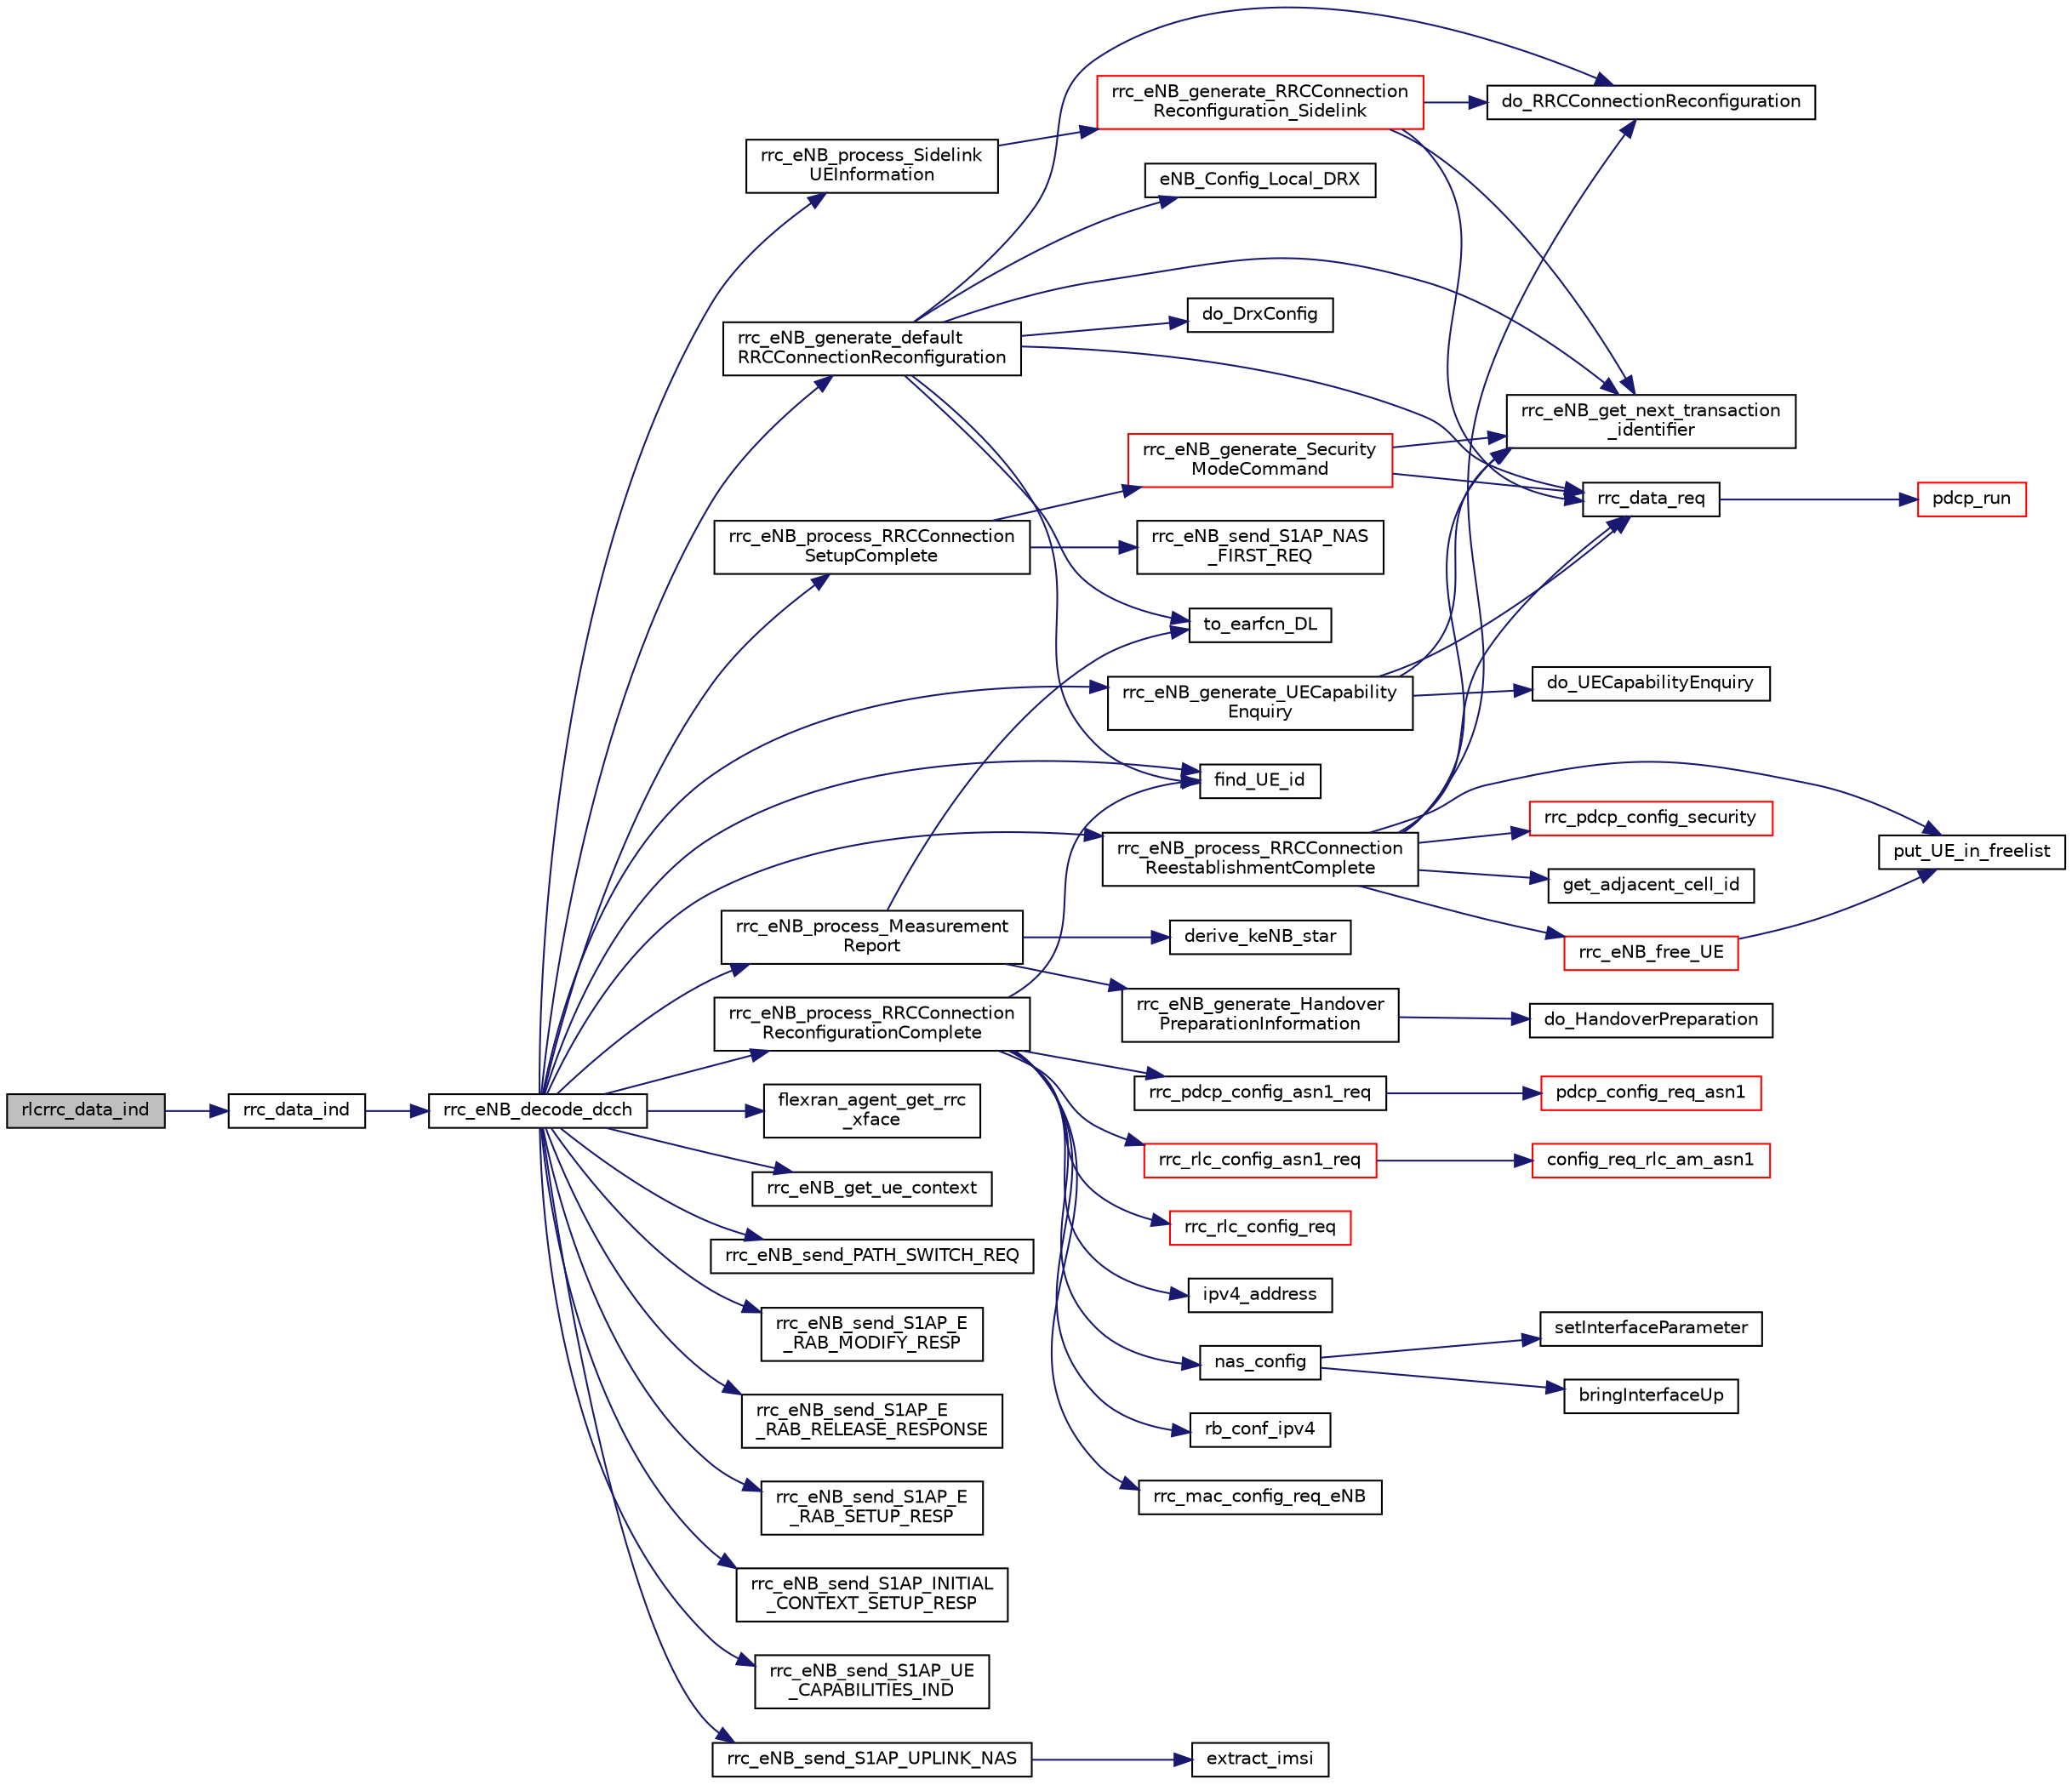 digraph "rlcrrc_data_ind"
{
 // LATEX_PDF_SIZE
  edge [fontname="Helvetica",fontsize="10",labelfontname="Helvetica",labelfontsize="10"];
  node [fontname="Helvetica",fontsize="10",shape=record];
  rankdir="LR";
  Node1 [label="rlcrrc_data_ind",height=0.2,width=0.4,color="black", fillcolor="grey75", style="filled", fontcolor="black",tooltip=" "];
  Node1 -> Node2 [color="midnightblue",fontsize="10",style="solid",fontname="Helvetica"];
  Node2 [label="rrc_data_ind",height=0.2,width=0.4,color="black", fillcolor="white", style="filled",URL="$group____rrc.html#ga992f2e4fa10aead963a6c6766d22f357",tooltip=" "];
  Node2 -> Node3 [color="midnightblue",fontsize="10",style="solid",fontname="Helvetica"];
  Node3 [label="rrc_eNB_decode_dcch",height=0.2,width=0.4,color="black", fillcolor="white", style="filled",URL="$group____rrc.html#ga66d13b97ca325066ff5400bef7518059",tooltip="Entry routine to decode a UL-DCCH-Message. Invokes PER decoder and parses message."];
  Node3 -> Node4 [color="midnightblue",fontsize="10",style="solid",fontname="Helvetica"];
  Node4 [label="find_UE_id",height=0.2,width=0.4,color="black", fillcolor="white", style="filled",URL="$group____mac.html#ga35a30760cd6df3d2fcadef04c55d66ea",tooltip=" "];
  Node3 -> Node5 [color="midnightblue",fontsize="10",style="solid",fontname="Helvetica"];
  Node5 [label="flexran_agent_get_rrc\l_xface",height=0.2,width=0.4,color="black", fillcolor="white", style="filled",URL="$flexran__agent__rrc_8c.html#a81a4b61b62cbd82933fc5e20aed9bd08",tooltip=" "];
  Node3 -> Node6 [color="midnightblue",fontsize="10",style="solid",fontname="Helvetica"];
  Node6 [label="rrc_eNB_generate_default\lRRCConnectionReconfiguration",height=0.2,width=0.4,color="black", fillcolor="white", style="filled",URL="$group____rrc.html#ga67946553723a490fbe78c54ca17464f7",tooltip=" "];
  Node6 -> Node7 [color="midnightblue",fontsize="10",style="solid",fontname="Helvetica"];
  Node7 [label="do_DrxConfig",height=0.2,width=0.4,color="black", fillcolor="white", style="filled",URL="$asn1__msg_8c.html#aa43fb7297078f973e9dfd9d81de7b1e3",tooltip="Generate configuration structure for DRX_Config."];
  Node6 -> Node8 [color="midnightblue",fontsize="10",style="solid",fontname="Helvetica"];
  Node8 [label="do_RRCConnectionReconfiguration",height=0.2,width=0.4,color="black", fillcolor="white", style="filled",URL="$asn1__msg_8c.html#a8dca67993c8c23b1af1ee950213067b6",tooltip="Generate an RRCConnectionReconfiguration DL-DCCH-Message (eNB). This routine configures SRBToAddMod (..."];
  Node6 -> Node9 [color="midnightblue",fontsize="10",style="solid",fontname="Helvetica"];
  Node9 [label="eNB_Config_Local_DRX",height=0.2,width=0.4,color="black", fillcolor="white", style="filled",URL="$group____mac.html#ga443c985dd81a6753c871299e77d1474c",tooltip=" "];
  Node6 -> Node4 [color="midnightblue",fontsize="10",style="solid",fontname="Helvetica"];
  Node6 -> Node10 [color="midnightblue",fontsize="10",style="solid",fontname="Helvetica"];
  Node10 [label="rrc_data_req",height=0.2,width=0.4,color="black", fillcolor="white", style="filled",URL="$group____rrc.html#ga7a82225ee9edf7f022fcb9da999b3bf0",tooltip=" "];
  Node10 -> Node11 [color="midnightblue",fontsize="10",style="solid",fontname="Helvetica"];
  Node11 [label="pdcp_run",height=0.2,width=0.4,color="red", fillcolor="white", style="filled",URL="$group____pdcp.html#gaaf877f8fcf559b90eadcbcc2460ba0ef",tooltip="Runs PDCP entity to let it handle incoming/outgoing SDUs."];
  Node6 -> Node26 [color="midnightblue",fontsize="10",style="solid",fontname="Helvetica"];
  Node26 [label="rrc_eNB_get_next_transaction\l_identifier",height=0.2,width=0.4,color="black", fillcolor="white", style="filled",URL="$group____rrc.html#ga11196274fe93b427294f44875f4018f9",tooltip="Function to get the next transaction identifier."];
  Node6 -> Node27 [color="midnightblue",fontsize="10",style="solid",fontname="Helvetica"];
  Node27 [label="to_earfcn_DL",height=0.2,width=0.4,color="black", fillcolor="white", style="filled",URL="$rrc__eNB_8c.html#ac9220a0d6d7da8f2ee70f93aa42a5277",tooltip=" "];
  Node3 -> Node28 [color="midnightblue",fontsize="10",style="solid",fontname="Helvetica"];
  Node28 [label="rrc_eNB_generate_UECapability\lEnquiry",height=0.2,width=0.4,color="black", fillcolor="white", style="filled",URL="$group____rrc.html#ga9ad7a4d58b2015b8c134931c6b985477",tooltip=" "];
  Node28 -> Node29 [color="midnightblue",fontsize="10",style="solid",fontname="Helvetica"];
  Node29 [label="do_UECapabilityEnquiry",height=0.2,width=0.4,color="black", fillcolor="white", style="filled",URL="$asn1__msg_8c.html#aa49d6fc45b23706fea486a7c442f4d1e",tooltip=" "];
  Node28 -> Node10 [color="midnightblue",fontsize="10",style="solid",fontname="Helvetica"];
  Node28 -> Node26 [color="midnightblue",fontsize="10",style="solid",fontname="Helvetica"];
  Node3 -> Node30 [color="midnightblue",fontsize="10",style="solid",fontname="Helvetica"];
  Node30 [label="rrc_eNB_get_ue_context",height=0.2,width=0.4,color="black", fillcolor="white", style="filled",URL="$rrc__eNB__UE__context_8c.html#a746860031d13c8ab30390dc0e7685e9f",tooltip=" "];
  Node3 -> Node31 [color="midnightblue",fontsize="10",style="solid",fontname="Helvetica"];
  Node31 [label="rrc_eNB_process_Measurement\lReport",height=0.2,width=0.4,color="black", fillcolor="white", style="filled",URL="$group____rrc.html#gade1187547bca8bfe612fb725570ca3fe",tooltip=" "];
  Node31 -> Node32 [color="midnightblue",fontsize="10",style="solid",fontname="Helvetica"];
  Node32 [label="derive_keNB_star",height=0.2,width=0.4,color="black", fillcolor="white", style="filled",URL="$rrc__eNB_8c.html#aec1af281b22c2e3362f160e54ed55f9b",tooltip=" "];
  Node31 -> Node33 [color="midnightblue",fontsize="10",style="solid",fontname="Helvetica"];
  Node33 [label="rrc_eNB_generate_Handover\lPreparationInformation",height=0.2,width=0.4,color="black", fillcolor="white", style="filled",URL="$group____rrc.html#ga7ffb976969c1661e8915f9ff3d252bda",tooltip=" "];
  Node33 -> Node34 [color="midnightblue",fontsize="10",style="solid",fontname="Helvetica"];
  Node34 [label="do_HandoverPreparation",height=0.2,width=0.4,color="black", fillcolor="white", style="filled",URL="$asn1__msg_8c.html#aaf5bb5f4557aaa6f76dd167241b513c4",tooltip=" "];
  Node31 -> Node27 [color="midnightblue",fontsize="10",style="solid",fontname="Helvetica"];
  Node3 -> Node35 [color="midnightblue",fontsize="10",style="solid",fontname="Helvetica"];
  Node35 [label="rrc_eNB_process_RRCConnection\lReconfigurationComplete",height=0.2,width=0.4,color="black", fillcolor="white", style="filled",URL="$group____rrc.html#gacdd3ba288d9ebe21dd993a6536c62e87",tooltip="Process the RRCConnectionReconfigurationComplete based on information coming from UE."];
  Node35 -> Node4 [color="midnightblue",fontsize="10",style="solid",fontname="Helvetica"];
  Node35 -> Node36 [color="midnightblue",fontsize="10",style="solid",fontname="Helvetica"];
  Node36 [label="ipv4_address",height=0.2,width=0.4,color="black", fillcolor="white", style="filled",URL="$nas__config_8h.html#ab3395d5cf9f94c424d4a8a340fe30187",tooltip=" "];
  Node35 -> Node37 [color="midnightblue",fontsize="10",style="solid",fontname="Helvetica"];
  Node37 [label="nas_config",height=0.2,width=0.4,color="black", fillcolor="white", style="filled",URL="$nas__config_8c.html#a207b32fb79c4d143d370055cd440f200",tooltip=" "];
  Node37 -> Node38 [color="midnightblue",fontsize="10",style="solid",fontname="Helvetica"];
  Node38 [label="bringInterfaceUp",height=0.2,width=0.4,color="black", fillcolor="white", style="filled",URL="$nas__config_8c.html#a6617f68f80470eca149d875b10175145",tooltip=" "];
  Node37 -> Node39 [color="midnightblue",fontsize="10",style="solid",fontname="Helvetica"];
  Node39 [label="setInterfaceParameter",height=0.2,width=0.4,color="black", fillcolor="white", style="filled",URL="$nas__config_8c.html#aa4fc84d1d882eec687c51ce2ccd49064",tooltip="This function sets an genneric interface parameter (SIOCSIFADDR, SIOCSIFNETMASK, SIOCSIFBRDADDR,..."];
  Node35 -> Node40 [color="midnightblue",fontsize="10",style="solid",fontname="Helvetica"];
  Node40 [label="rb_conf_ipv4",height=0.2,width=0.4,color="black", fillcolor="white", style="filled",URL="$nas__config_8h.html#a01d9c9d2f030abf1914f0c617a3e7203",tooltip=" "];
  Node35 -> Node41 [color="midnightblue",fontsize="10",style="solid",fontname="Helvetica"];
  Node41 [label="rrc_mac_config_req_eNB",height=0.2,width=0.4,color="black", fillcolor="white", style="filled",URL="$group____mac.html#ga5055ec5da054819bc0c7556b3d687f9d",tooltip="RRC eNB Configuration primitive for PHY/MAC. Allows configuration of PHY/MAC resources based on Syste..."];
  Node35 -> Node42 [color="midnightblue",fontsize="10",style="solid",fontname="Helvetica"];
  Node42 [label="rrc_pdcp_config_asn1_req",height=0.2,width=0.4,color="black", fillcolor="white", style="filled",URL="$group____pdcp.html#ga3e65d0ecf9f1939cbefcffa4f3c05d3f",tooltip=" "];
  Node42 -> Node43 [color="midnightblue",fontsize="10",style="solid",fontname="Helvetica"];
  Node43 [label="pdcp_config_req_asn1",height=0.2,width=0.4,color="red", fillcolor="white", style="filled",URL="$pdcp_8c.html#a10a68f41de0b08f250cfc44ed0844d1e",tooltip=" "];
  Node35 -> Node47 [color="midnightblue",fontsize="10",style="solid",fontname="Helvetica"];
  Node47 [label="rrc_rlc_config_asn1_req",height=0.2,width=0.4,color="red", fillcolor="white", style="filled",URL="$group__em.html#ga7b0216172f78c506c62b8284e78abae6",tooltip=" "];
  Node47 -> Node48 [color="midnightblue",fontsize="10",style="solid",fontname="Helvetica"];
  Node48 [label="config_req_rlc_am_asn1",height=0.2,width=0.4,color="red", fillcolor="white", style="filled",URL="$group__em.html#ga17a0977a663faabfec698e2ea771446f",tooltip=" "];
  Node35 -> Node66 [color="midnightblue",fontsize="10",style="solid",fontname="Helvetica"];
  Node66 [label="rrc_rlc_config_req",height=0.2,width=0.4,color="red", fillcolor="white", style="filled",URL="$group__em.html#ga2f494a81a809addcf8dd3fd74998fd62",tooltip="Function for RRC to configure a Radio Bearer."];
  Node3 -> Node74 [color="midnightblue",fontsize="10",style="solid",fontname="Helvetica"];
  Node74 [label="rrc_eNB_process_RRCConnection\lReestablishmentComplete",height=0.2,width=0.4,color="black", fillcolor="white", style="filled",URL="$rrc__eNB_8c.html#a7b8039144f0bdf14e02e568c03acccf7",tooltip=" "];
  Node74 -> Node8 [color="midnightblue",fontsize="10",style="solid",fontname="Helvetica"];
  Node74 -> Node75 [color="midnightblue",fontsize="10",style="solid",fontname="Helvetica"];
  Node75 [label="get_adjacent_cell_id",height=0.2,width=0.4,color="black", fillcolor="white", style="filled",URL="$asn1__msg_8c.html#a33cf2c218e1987448b6cb32c5fbc33eb",tooltip=" "];
  Node74 -> Node76 [color="midnightblue",fontsize="10",style="solid",fontname="Helvetica"];
  Node76 [label="put_UE_in_freelist",height=0.2,width=0.4,color="black", fillcolor="white", style="filled",URL="$group____rrc.html#ga85bbf4bfcd095a2af54be19f6af58df5",tooltip=" "];
  Node74 -> Node10 [color="midnightblue",fontsize="10",style="solid",fontname="Helvetica"];
  Node74 -> Node77 [color="midnightblue",fontsize="10",style="solid",fontname="Helvetica"];
  Node77 [label="rrc_eNB_free_UE",height=0.2,width=0.4,color="red", fillcolor="white", style="filled",URL="$group____rrc.html#gab87d6440fe65a61888bcf1d215f0f5af",tooltip=" "];
  Node77 -> Node76 [color="midnightblue",fontsize="10",style="solid",fontname="Helvetica"];
  Node74 -> Node26 [color="midnightblue",fontsize="10",style="solid",fontname="Helvetica"];
  Node74 -> Node80 [color="midnightblue",fontsize="10",style="solid",fontname="Helvetica"];
  Node80 [label="rrc_pdcp_config_security",height=0.2,width=0.4,color="red", fillcolor="white", style="filled",URL="$rrc__eNB__S1AP_8c.html#a349fdcdbe23449cfff3368ef00503d8e",tooltip=" "];
  Node3 -> Node81 [color="midnightblue",fontsize="10",style="solid",fontname="Helvetica"];
  Node81 [label="rrc_eNB_process_RRCConnection\lSetupComplete",height=0.2,width=0.4,color="black", fillcolor="white", style="filled",URL="$group____rrc.html#gaf607ff9afd6d79768ad5c387ce3eac15",tooltip="Process the RRCConnectionSetupComplete based on information coming from UE."];
  Node81 -> Node82 [color="midnightblue",fontsize="10",style="solid",fontname="Helvetica"];
  Node82 [label="rrc_eNB_generate_Security\lModeCommand",height=0.2,width=0.4,color="red", fillcolor="white", style="filled",URL="$group____rrc.html#gab647ff866d9859899741a1e5b54393b7",tooltip=" "];
  Node82 -> Node10 [color="midnightblue",fontsize="10",style="solid",fontname="Helvetica"];
  Node82 -> Node26 [color="midnightblue",fontsize="10",style="solid",fontname="Helvetica"];
  Node81 -> Node84 [color="midnightblue",fontsize="10",style="solid",fontname="Helvetica"];
  Node84 [label="rrc_eNB_send_S1AP_NAS\l_FIRST_REQ",height=0.2,width=0.4,color="black", fillcolor="white", style="filled",URL="$rrc__eNB__S1AP_8c.html#a9b51d3151a04946c8bdee648e945d1c9",tooltip=" "];
  Node3 -> Node85 [color="midnightblue",fontsize="10",style="solid",fontname="Helvetica"];
  Node85 [label="rrc_eNB_process_Sidelink\lUEInformation",height=0.2,width=0.4,color="black", fillcolor="white", style="filled",URL="$group____rrc.html#gac9aa5085e82656aacc05018786c7dcb8",tooltip="process the received SidelinkUEInformation message at eNB"];
  Node85 -> Node86 [color="midnightblue",fontsize="10",style="solid",fontname="Helvetica"];
  Node86 [label="rrc_eNB_generate_RRCConnection\lReconfiguration_Sidelink",height=0.2,width=0.4,color="red", fillcolor="white", style="filled",URL="$group____rrc.html#gae893bcdb303e69e25cff0936068b3a6e",tooltip="Generate/decode the RRCConnectionReconfiguration for Sidelink at eNB."];
  Node86 -> Node8 [color="midnightblue",fontsize="10",style="solid",fontname="Helvetica"];
  Node86 -> Node10 [color="midnightblue",fontsize="10",style="solid",fontname="Helvetica"];
  Node86 -> Node26 [color="midnightblue",fontsize="10",style="solid",fontname="Helvetica"];
  Node3 -> Node89 [color="midnightblue",fontsize="10",style="solid",fontname="Helvetica"];
  Node89 [label="rrc_eNB_send_PATH_SWITCH_REQ",height=0.2,width=0.4,color="black", fillcolor="white", style="filled",URL="$rrc__eNB__S1AP_8c.html#a697e6328b8c17ca9d443b542d203fa80",tooltip=" "];
  Node3 -> Node90 [color="midnightblue",fontsize="10",style="solid",fontname="Helvetica"];
  Node90 [label="rrc_eNB_send_S1AP_E\l_RAB_MODIFY_RESP",height=0.2,width=0.4,color="black", fillcolor="white", style="filled",URL="$rrc__eNB__S1AP_8c.html#a04b1e70a711412e1314b02f0754d8047",tooltip="send a S1AP dedicated E_RAB modify response"];
  Node3 -> Node91 [color="midnightblue",fontsize="10",style="solid",fontname="Helvetica"];
  Node91 [label="rrc_eNB_send_S1AP_E\l_RAB_RELEASE_RESPONSE",height=0.2,width=0.4,color="black", fillcolor="white", style="filled",URL="$rrc__eNB__S1AP_8c.html#a08724f18cdd3431cb347c284a4ead94f",tooltip="send a S1AP dedicated E_RAB release response"];
  Node3 -> Node92 [color="midnightblue",fontsize="10",style="solid",fontname="Helvetica"];
  Node92 [label="rrc_eNB_send_S1AP_E\l_RAB_SETUP_RESP",height=0.2,width=0.4,color="black", fillcolor="white", style="filled",URL="$rrc__eNB__S1AP_8c.html#a2e0d8af441e1a2246cd0da69bd415f2e",tooltip="send a S1AP dedicated E_RAB setup response"];
  Node3 -> Node93 [color="midnightblue",fontsize="10",style="solid",fontname="Helvetica"];
  Node93 [label="rrc_eNB_send_S1AP_INITIAL\l_CONTEXT_SETUP_RESP",height=0.2,width=0.4,color="black", fillcolor="white", style="filled",URL="$rrc__eNB__S1AP_8c.html#a743dfbb771d72826ffd6c9b73354baf1",tooltip=" "];
  Node3 -> Node94 [color="midnightblue",fontsize="10",style="solid",fontname="Helvetica"];
  Node94 [label="rrc_eNB_send_S1AP_UE\l_CAPABILITIES_IND",height=0.2,width=0.4,color="black", fillcolor="white", style="filled",URL="$rrc__eNB__S1AP_8c.html#a752630df0497d9ea6166469647555986",tooltip=" "];
  Node3 -> Node95 [color="midnightblue",fontsize="10",style="solid",fontname="Helvetica"];
  Node95 [label="rrc_eNB_send_S1AP_UPLINK_NAS",height=0.2,width=0.4,color="black", fillcolor="white", style="filled",URL="$rrc__eNB__S1AP_8c.html#a3d5ce70a7c6b8c2219ba0d182d3ec058",tooltip=" "];
  Node95 -> Node96 [color="midnightblue",fontsize="10",style="solid",fontname="Helvetica"];
  Node96 [label="extract_imsi",height=0.2,width=0.4,color="black", fillcolor="white", style="filled",URL="$rrc__eNB__S1AP_8c.html#aab91b22e4d3ee9c5f3e6d632c48d691e",tooltip=" "];
}
